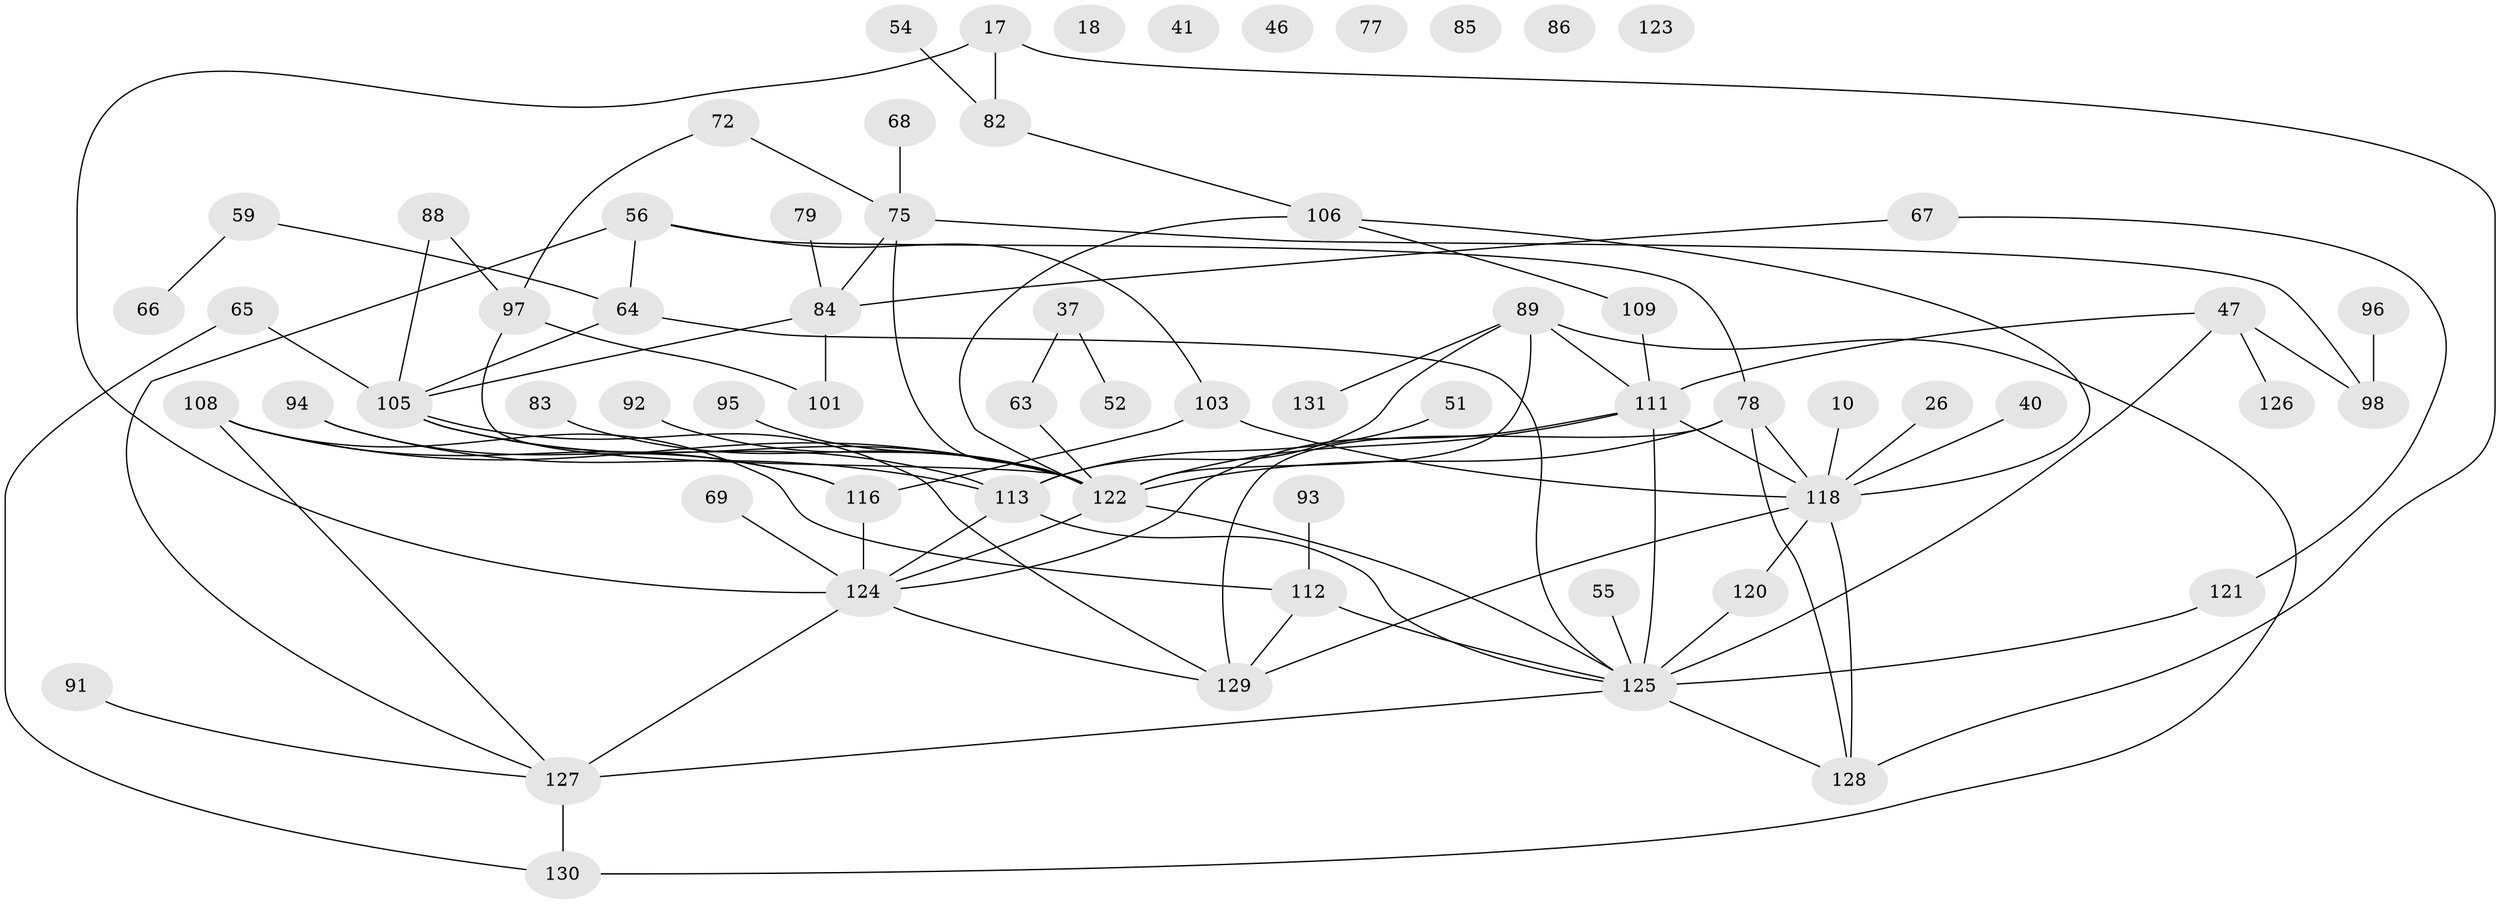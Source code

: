 // original degree distribution, {2: 0.22900763358778625, 4: 0.16793893129770993, 1: 0.21374045801526717, 3: 0.1984732824427481, 5: 0.08396946564885496, 8: 0.007633587786259542, 0: 0.05343511450381679, 7: 0.03816793893129771, 6: 0.007633587786259542}
// Generated by graph-tools (version 1.1) at 2025/39/03/09/25 04:39:24]
// undirected, 65 vertices, 94 edges
graph export_dot {
graph [start="1"]
  node [color=gray90,style=filled];
  10;
  17 [super="+5"];
  18;
  26;
  37;
  40;
  41;
  46;
  47;
  51;
  52;
  54;
  55;
  56;
  59;
  63;
  64;
  65;
  66;
  67 [super="+19"];
  68;
  69;
  72;
  75 [super="+43+39"];
  77;
  78 [super="+23"];
  79;
  82;
  83;
  84;
  85;
  86;
  88;
  89;
  91;
  92;
  93;
  94 [super="+71"];
  95;
  96;
  97 [super="+50+74"];
  98 [super="+70"];
  101 [super="+1+6"];
  103;
  105 [super="+34"];
  106 [super="+42"];
  108 [super="+38+30+45+102"];
  109;
  111 [super="+48"];
  112;
  113 [super="+15"];
  116 [super="+100"];
  118 [super="+99+11+21+58+44+107"];
  120 [super="+110"];
  121;
  122 [super="+90+49"];
  123;
  124 [super="+57+60"];
  125 [super="+73+33+81+104"];
  126;
  127 [super="+117"];
  128 [super="+61+7"];
  129 [super="+115+62"];
  130 [super="+9+119+114"];
  131;
  10 -- 118;
  17 -- 82 [weight=2];
  17 -- 128;
  17 -- 124 [weight=2];
  26 -- 118;
  37 -- 52;
  37 -- 63;
  40 -- 118;
  47 -- 98 [weight=2];
  47 -- 126;
  47 -- 111;
  47 -- 125;
  51 -- 113;
  54 -- 82;
  55 -- 125;
  56 -- 64;
  56 -- 103;
  56 -- 127;
  56 -- 78;
  59 -- 64;
  59 -- 66;
  63 -- 122;
  64 -- 105;
  64 -- 125;
  65 -- 105;
  65 -- 130;
  67 -- 84;
  67 -- 121;
  68 -- 75;
  69 -- 124;
  72 -- 75;
  72 -- 97;
  75 -- 84;
  75 -- 98;
  75 -- 122;
  78 -- 122 [weight=3];
  78 -- 128;
  78 -- 118;
  78 -- 129;
  79 -- 84;
  82 -- 106;
  83 -- 122;
  84 -- 101;
  84 -- 105;
  88 -- 105;
  88 -- 97;
  89 -- 111 [weight=2];
  89 -- 113 [weight=2];
  89 -- 130;
  89 -- 131;
  89 -- 122;
  91 -- 127;
  92 -- 122;
  93 -- 112;
  94 -- 116;
  94 -- 113;
  95 -- 122;
  96 -- 98;
  97 -- 101;
  97 -- 122;
  103 -- 116 [weight=2];
  103 -- 118;
  105 -- 129 [weight=2];
  105 -- 113;
  105 -- 122;
  106 -- 109;
  106 -- 118;
  106 -- 122;
  108 -- 116;
  108 -- 127;
  108 -- 112;
  108 -- 122;
  109 -- 111;
  111 -- 122 [weight=4];
  111 -- 118 [weight=3];
  111 -- 125;
  111 -- 124 [weight=2];
  112 -- 129;
  112 -- 125;
  113 -- 124;
  113 -- 125;
  116 -- 124;
  118 -- 120 [weight=2];
  118 -- 128;
  118 -- 129 [weight=2];
  120 -- 125 [weight=2];
  121 -- 125;
  122 -- 124;
  122 -- 125;
  124 -- 129;
  124 -- 127 [weight=2];
  125 -- 128;
  125 -- 127;
  127 -- 130;
}
